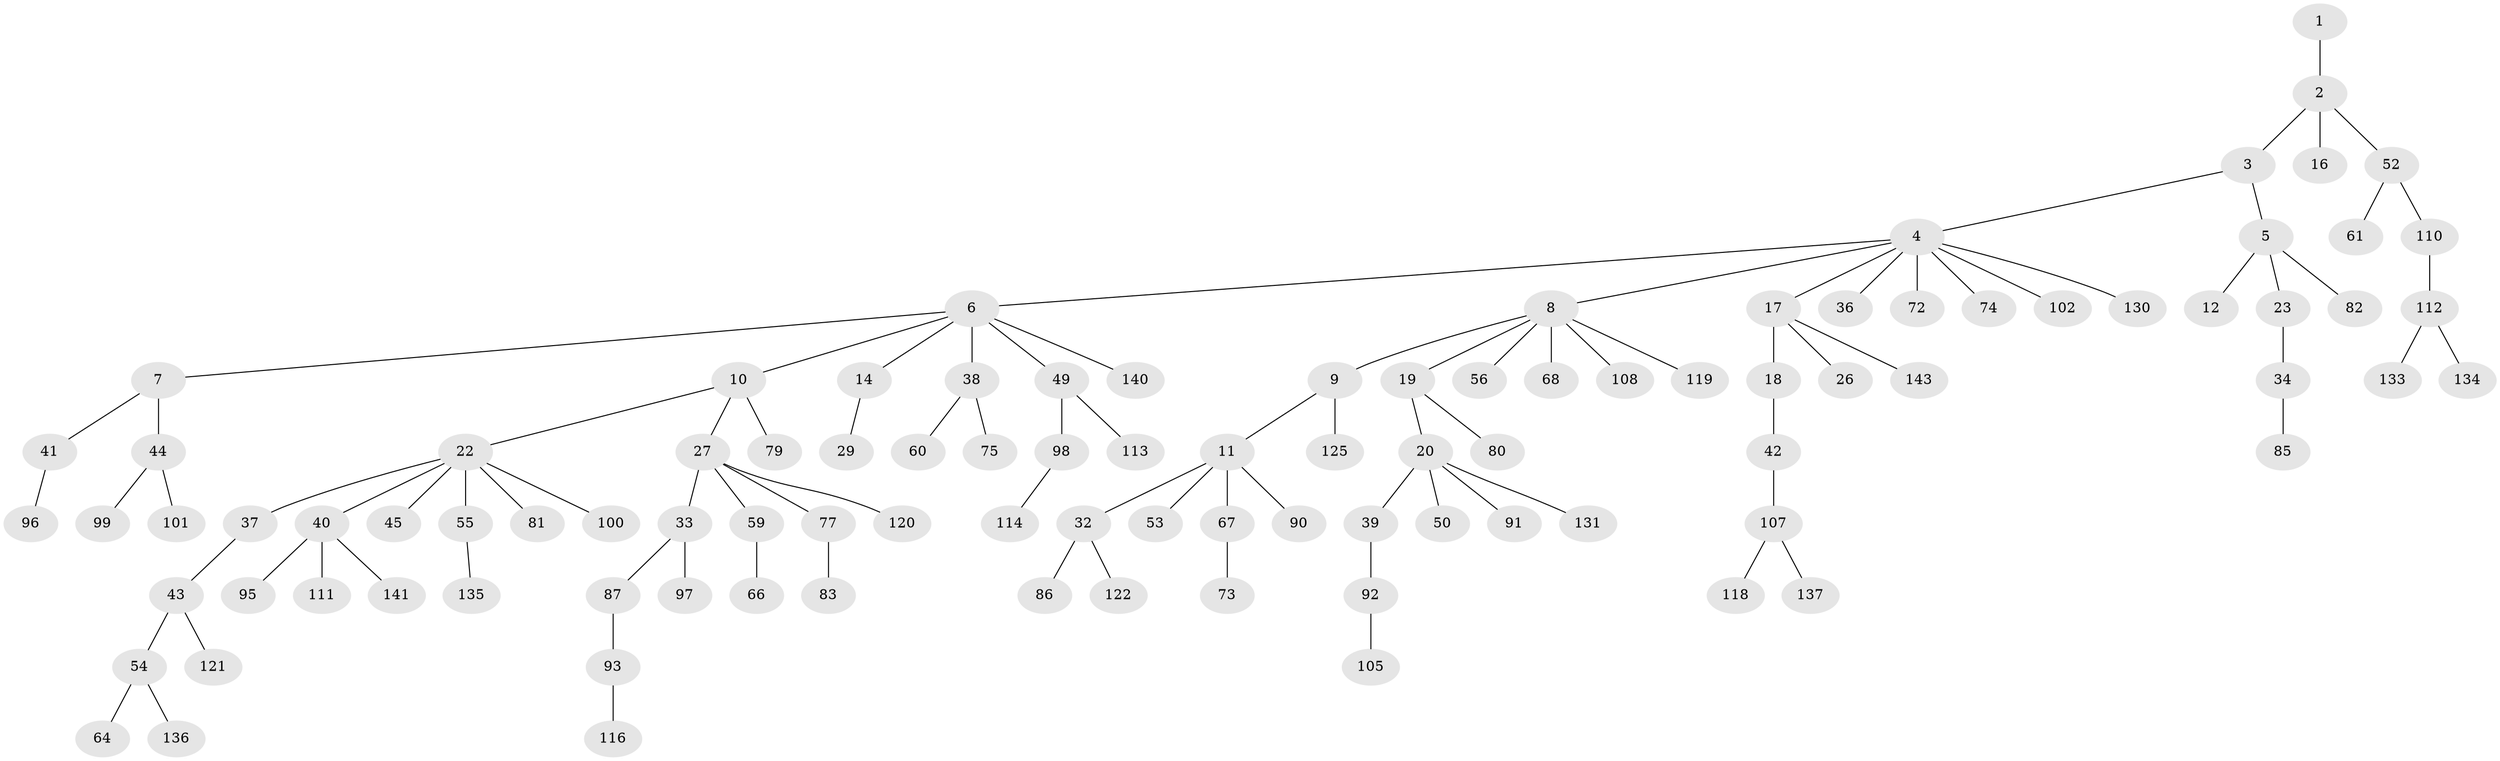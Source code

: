 // Generated by graph-tools (version 1.1) at 2025/52/02/27/25 19:52:10]
// undirected, 100 vertices, 99 edges
graph export_dot {
graph [start="1"]
  node [color=gray90,style=filled];
  1;
  2 [super="+25"];
  3;
  4 [super="+47"];
  5 [super="+48"];
  6 [super="+31"];
  7;
  8 [super="+15"];
  9 [super="+76"];
  10 [super="+24"];
  11 [super="+13"];
  12 [super="+57"];
  14;
  16 [super="+142"];
  17;
  18 [super="+21"];
  19 [super="+88"];
  20 [super="+46"];
  22 [super="+30"];
  23 [super="+139"];
  26;
  27 [super="+28"];
  29 [super="+124"];
  32 [super="+35"];
  33 [super="+94"];
  34 [super="+69"];
  36;
  37;
  38 [super="+62"];
  39 [super="+71"];
  40 [super="+63"];
  41 [super="+138"];
  42 [super="+70"];
  43 [super="+65"];
  44 [super="+109"];
  45;
  49 [super="+51"];
  50 [super="+106"];
  52;
  53;
  54 [super="+78"];
  55 [super="+58"];
  56;
  59 [super="+126"];
  60;
  61;
  64 [super="+89"];
  66;
  67;
  68;
  72;
  73 [super="+104"];
  74;
  75;
  77 [super="+115"];
  79;
  80;
  81;
  82;
  83 [super="+84"];
  85;
  86;
  87;
  90;
  91;
  92 [super="+117"];
  93 [super="+103"];
  95 [super="+127"];
  96;
  97;
  98;
  99;
  100;
  101 [super="+144"];
  102;
  105;
  107 [super="+129"];
  108;
  110 [super="+132"];
  111;
  112 [super="+123"];
  113;
  114;
  116;
  118;
  119 [super="+128"];
  120;
  121;
  122 [super="+145"];
  125;
  130;
  131;
  133;
  134;
  135;
  136;
  137;
  140;
  141;
  143;
  1 -- 2;
  2 -- 3;
  2 -- 16;
  2 -- 52;
  3 -- 4;
  3 -- 5;
  4 -- 6;
  4 -- 8;
  4 -- 17;
  4 -- 36;
  4 -- 72;
  4 -- 74;
  4 -- 102;
  4 -- 130;
  5 -- 12;
  5 -- 23;
  5 -- 82;
  6 -- 7;
  6 -- 10;
  6 -- 14;
  6 -- 38;
  6 -- 140;
  6 -- 49;
  7 -- 41;
  7 -- 44;
  8 -- 9;
  8 -- 19;
  8 -- 68;
  8 -- 108;
  8 -- 56;
  8 -- 119;
  9 -- 11;
  9 -- 125;
  10 -- 22;
  10 -- 79;
  10 -- 27;
  11 -- 32;
  11 -- 53;
  11 -- 67;
  11 -- 90;
  14 -- 29;
  17 -- 18;
  17 -- 26;
  17 -- 143;
  18 -- 42;
  19 -- 20;
  19 -- 80;
  20 -- 39;
  20 -- 50;
  20 -- 91;
  20 -- 131;
  22 -- 37;
  22 -- 40;
  22 -- 55;
  22 -- 81;
  22 -- 100;
  22 -- 45;
  23 -- 34;
  27 -- 33;
  27 -- 59;
  27 -- 120;
  27 -- 77;
  32 -- 86;
  32 -- 122;
  33 -- 87;
  33 -- 97;
  34 -- 85;
  37 -- 43;
  38 -- 60;
  38 -- 75;
  39 -- 92;
  40 -- 141;
  40 -- 95;
  40 -- 111;
  41 -- 96;
  42 -- 107;
  43 -- 54;
  43 -- 121;
  44 -- 99;
  44 -- 101;
  49 -- 98;
  49 -- 113;
  52 -- 61;
  52 -- 110;
  54 -- 64;
  54 -- 136;
  55 -- 135;
  59 -- 66;
  67 -- 73;
  77 -- 83;
  87 -- 93;
  92 -- 105;
  93 -- 116;
  98 -- 114;
  107 -- 118;
  107 -- 137;
  110 -- 112;
  112 -- 133;
  112 -- 134;
}
